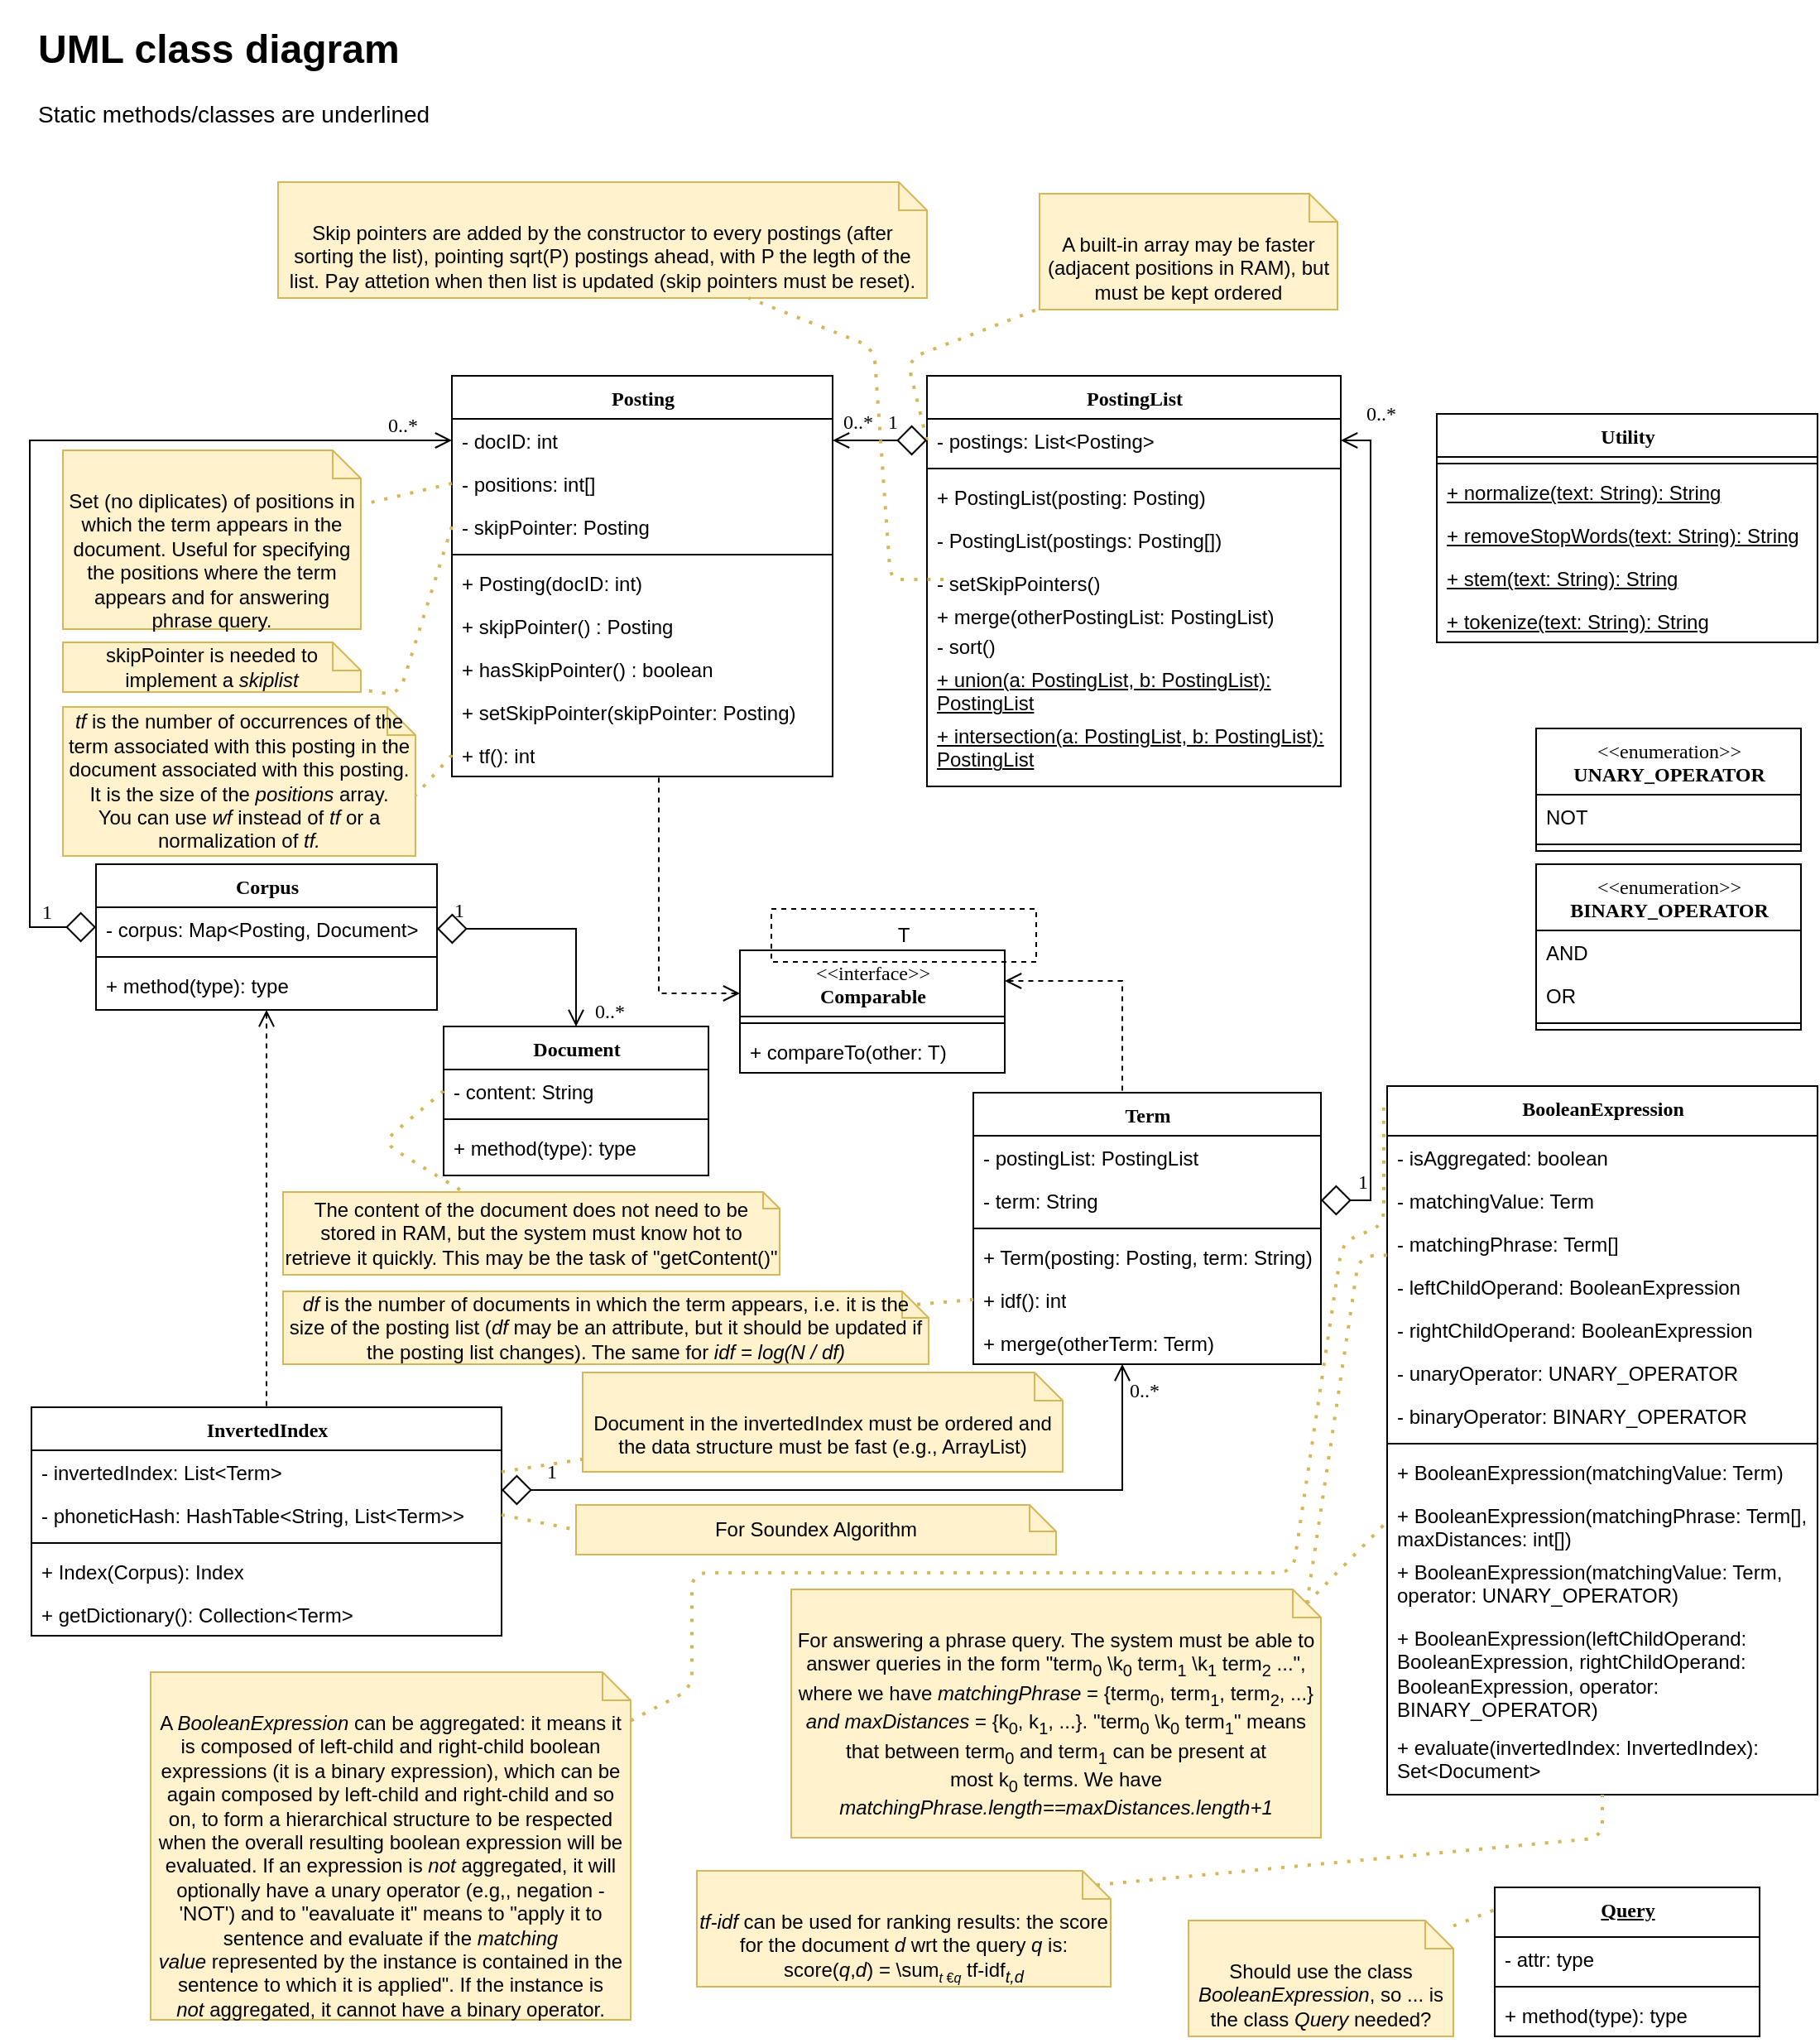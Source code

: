 <mxfile version="15.2.7" type="device"><diagram name="Page-1" id="6133507b-19e7-1e82-6fc7-422aa6c4b21f"><mxGraphModel dx="1086" dy="1656" grid="1" gridSize="10" guides="1" tooltips="1" connect="1" arrows="1" fold="1" page="1" pageScale="1" pageWidth="1100" pageHeight="850" background="#ffffff" math="0" shadow="0"><root><mxCell id="0"/><mxCell id="1" parent="0"/><mxCell id="78961159f06e98e8-17" value="Corpus" style="swimlane;html=1;fontStyle=1;align=center;verticalAlign=top;childLayout=stackLayout;horizontal=1;startSize=26;horizontalStack=0;resizeParent=1;resizeLast=0;collapsible=1;marginBottom=0;swimlaneFillColor=none;rounded=0;shadow=0;comic=0;labelBackgroundColor=none;strokeWidth=1;fillColor=none;fontFamily=Verdana;fontSize=12" parent="1" vertex="1"><mxGeometry x="57" y="132" width="206" height="88" as="geometry"/></mxCell><mxCell id="78961159f06e98e8-23" value="- corpus: Map&amp;lt;Posting, Document&amp;gt;" style="text;html=1;strokeColor=none;fillColor=none;align=left;verticalAlign=top;spacingLeft=4;spacingRight=4;whiteSpace=wrap;overflow=hidden;rotatable=0;points=[[0,0.5],[1,0.5]];portConstraint=eastwest;" parent="78961159f06e98e8-17" vertex="1"><mxGeometry y="26" width="206" height="26" as="geometry"/></mxCell><mxCell id="78961159f06e98e8-19" value="" style="line;html=1;strokeWidth=1;fillColor=none;align=left;verticalAlign=middle;spacingTop=-1;spacingLeft=3;spacingRight=3;rotatable=0;labelPosition=right;points=[];portConstraint=eastwest;" parent="78961159f06e98e8-17" vertex="1"><mxGeometry y="52" width="206" height="8" as="geometry"/></mxCell><mxCell id="78961159f06e98e8-27" value="+ method(type): type" style="text;html=1;strokeColor=none;fillColor=none;align=left;verticalAlign=top;spacingLeft=4;spacingRight=4;whiteSpace=wrap;overflow=hidden;rotatable=0;points=[[0,0.5],[1,0.5]];portConstraint=eastwest;" parent="78961159f06e98e8-17" vertex="1"><mxGeometry y="60" width="206" height="26" as="geometry"/></mxCell><mxCell id="b94bc138ca980ef-8" style="edgeStyle=orthogonalEdgeStyle;rounded=0;html=1;labelBackgroundColor=none;startArrow=open;startFill=0;startSize=8;endArrow=diamond;endFill=0;endSize=16;fontFamily=Verdana;fontSize=12;exitX=0.5;exitY=0;exitDx=0;exitDy=0;entryX=1;entryY=0.5;entryDx=0;entryDy=0;" parent="1" source="78961159f06e98e8-43" target="78961159f06e98e8-23" edge="1"><mxGeometry relative="1" as="geometry"><Array as="points"><mxPoint x="347" y="171"/></Array></mxGeometry></mxCell><mxCell id="b94bc138ca980ef-15" value="0..*" style="text;html=1;resizable=0;points=[];align=center;verticalAlign=middle;labelBackgroundColor=none;fontSize=12;fontFamily=Verdana" parent="b94bc138ca980ef-8" vertex="1" connectable="0"><mxGeometry x="-0.575" y="-86" relative="1" as="geometry"><mxPoint x="-66" y="21" as="offset"/></mxGeometry></mxCell><mxCell id="b94bc138ca980ef-16" value="1" style="text;html=1;resizable=0;points=[];align=center;verticalAlign=middle;labelBackgroundColor=none;fontSize=12;fontFamily=Verdana" parent="b94bc138ca980ef-8" vertex="1" connectable="0"><mxGeometry x="0.892" y="-1" relative="1" as="geometry"><mxPoint x="5" y="-10" as="offset"/></mxGeometry></mxCell><mxCell id="78961159f06e98e8-43" value="Document" style="swimlane;html=1;fontStyle=1;align=center;verticalAlign=top;childLayout=stackLayout;horizontal=1;startSize=26;horizontalStack=0;resizeParent=1;resizeLast=0;collapsible=1;marginBottom=0;swimlaneFillColor=none;rounded=0;shadow=0;comic=0;labelBackgroundColor=none;strokeWidth=1;fillColor=none;fontFamily=Verdana;fontSize=12" parent="1" vertex="1"><mxGeometry x="267" y="230" width="160" height="90" as="geometry"/></mxCell><mxCell id="CEq0prs8qPXYoextHQ0R-49" value="- content: String" style="text;html=1;strokeColor=none;fillColor=none;align=left;verticalAlign=top;spacingLeft=4;spacingRight=4;whiteSpace=wrap;overflow=hidden;rotatable=0;points=[[0,0.5],[1,0.5]];portConstraint=eastwest;" parent="78961159f06e98e8-43" vertex="1"><mxGeometry y="26" width="160" height="26" as="geometry"/></mxCell><mxCell id="78961159f06e98e8-51" value="" style="line;html=1;strokeWidth=1;fillColor=none;align=left;verticalAlign=middle;spacingTop=-1;spacingLeft=3;spacingRight=3;rotatable=0;labelPosition=right;points=[];portConstraint=eastwest;" parent="78961159f06e98e8-43" vertex="1"><mxGeometry y="52" width="160" height="8" as="geometry"/></mxCell><mxCell id="78961159f06e98e8-52" value="+ method(type): type" style="text;html=1;strokeColor=none;fillColor=none;align=left;verticalAlign=top;spacingLeft=4;spacingRight=4;whiteSpace=wrap;overflow=hidden;rotatable=0;points=[[0,0.5],[1,0.5]];portConstraint=eastwest;" parent="78961159f06e98e8-43" vertex="1"><mxGeometry y="60" width="160" height="26" as="geometry"/></mxCell><mxCell id="CEq0prs8qPXYoextHQ0R-2" value="BooleanExpression" style="swimlane;html=1;fontStyle=1;align=center;verticalAlign=top;childLayout=stackLayout;horizontal=1;startSize=30;horizontalStack=0;resizeParent=1;resizeLast=0;collapsible=1;marginBottom=0;swimlaneFillColor=none;rounded=0;shadow=0;comic=0;labelBackgroundColor=none;strokeWidth=1;fillColor=none;fontFamily=Verdana;fontSize=12" parent="1" vertex="1"><mxGeometry x="837" y="266" width="260" height="428" as="geometry"/></mxCell><mxCell id="CEq0prs8qPXYoextHQ0R-3" value="- isAggregated: boolean" style="text;html=1;strokeColor=none;fillColor=none;align=left;verticalAlign=top;spacingLeft=4;spacingRight=4;whiteSpace=wrap;overflow=hidden;rotatable=0;points=[[0,0.5],[1,0.5]];portConstraint=eastwest;" parent="CEq0prs8qPXYoextHQ0R-2" vertex="1"><mxGeometry y="30" width="260" height="26" as="geometry"/></mxCell><mxCell id="CEq0prs8qPXYoextHQ0R-41" value="- matchingValue: Term" style="text;html=1;strokeColor=none;fillColor=none;align=left;verticalAlign=top;spacingLeft=4;spacingRight=4;whiteSpace=wrap;overflow=hidden;rotatable=0;points=[[0,0.5],[1,0.5]];portConstraint=eastwest;" parent="CEq0prs8qPXYoextHQ0R-2" vertex="1"><mxGeometry y="56" width="260" height="26" as="geometry"/></mxCell><mxCell id="e2r18CEUMhSCoXbFhXzn-8" value="- matchingPhrase: Term[]" style="text;html=1;strokeColor=none;fillColor=none;align=left;verticalAlign=top;spacingLeft=4;spacingRight=4;whiteSpace=wrap;overflow=hidden;rotatable=0;points=[[0,0.5],[1,0.5]];portConstraint=eastwest;" parent="CEq0prs8qPXYoextHQ0R-2" vertex="1"><mxGeometry y="82" width="260" height="26" as="geometry"/></mxCell><mxCell id="CEq0prs8qPXYoextHQ0R-42" value="- leftChildOperand: BooleanExpression" style="text;html=1;strokeColor=none;fillColor=none;align=left;verticalAlign=top;spacingLeft=4;spacingRight=4;whiteSpace=wrap;overflow=hidden;rotatable=0;points=[[0,0.5],[1,0.5]];portConstraint=eastwest;" parent="CEq0prs8qPXYoextHQ0R-2" vertex="1"><mxGeometry y="108" width="260" height="26" as="geometry"/></mxCell><mxCell id="CEq0prs8qPXYoextHQ0R-43" value="- rightChildOperand: BooleanExpression" style="text;html=1;strokeColor=none;fillColor=none;align=left;verticalAlign=top;spacingLeft=4;spacingRight=4;whiteSpace=wrap;overflow=hidden;rotatable=0;points=[[0,0.5],[1,0.5]];portConstraint=eastwest;" parent="CEq0prs8qPXYoextHQ0R-2" vertex="1"><mxGeometry y="134" width="260" height="26" as="geometry"/></mxCell><mxCell id="CEq0prs8qPXYoextHQ0R-33" value="- unaryOperator: UNARY_OPERATOR" style="text;html=1;strokeColor=none;align=left;verticalAlign=top;spacingLeft=4;spacingRight=4;whiteSpace=wrap;overflow=hidden;rotatable=0;points=[[0,0.5],[1,0.5]];portConstraint=eastwest;" parent="CEq0prs8qPXYoextHQ0R-2" vertex="1"><mxGeometry y="160" width="260" height="26" as="geometry"/></mxCell><mxCell id="CEq0prs8qPXYoextHQ0R-40" value="- binaryOperator: BINARY_OPERATOR" style="text;html=1;strokeColor=none;align=left;verticalAlign=top;spacingLeft=4;spacingRight=4;whiteSpace=wrap;overflow=hidden;rotatable=0;points=[[0,0.5],[1,0.5]];portConstraint=eastwest;" parent="CEq0prs8qPXYoextHQ0R-2" vertex="1"><mxGeometry y="186" width="260" height="26" as="geometry"/></mxCell><mxCell id="CEq0prs8qPXYoextHQ0R-4" value="" style="line;html=1;strokeWidth=1;fillColor=none;align=left;verticalAlign=middle;spacingTop=-1;spacingLeft=3;spacingRight=3;rotatable=0;labelPosition=right;points=[];portConstraint=eastwest;" parent="CEq0prs8qPXYoextHQ0R-2" vertex="1"><mxGeometry y="212" width="260" height="8" as="geometry"/></mxCell><mxCell id="CEq0prs8qPXYoextHQ0R-5" value="+ BooleanExpression(matchingValue: Term)" style="text;html=1;strokeColor=none;fillColor=none;align=left;verticalAlign=top;spacingLeft=4;spacingRight=4;whiteSpace=wrap;overflow=hidden;rotatable=0;points=[[0,0.5],[1,0.5]];portConstraint=eastwest;" parent="CEq0prs8qPXYoextHQ0R-2" vertex="1"><mxGeometry y="220" width="260" height="26" as="geometry"/></mxCell><mxCell id="e2r18CEUMhSCoXbFhXzn-5" value="+ BooleanExpression(matchingPhrase: Term[], maxDistances: int[])" style="text;html=1;strokeColor=none;fillColor=none;align=left;verticalAlign=top;spacingLeft=4;spacingRight=4;whiteSpace=wrap;overflow=hidden;rotatable=0;points=[[0,0.5],[1,0.5]];portConstraint=eastwest;" parent="CEq0prs8qPXYoextHQ0R-2" vertex="1"><mxGeometry y="246" width="260" height="34" as="geometry"/></mxCell><mxCell id="CEq0prs8qPXYoextHQ0R-44" value="+ BooleanExpression(matchingValue: Term, operator: UNARY_OPERATOR)" style="text;html=1;strokeColor=none;fillColor=none;align=left;verticalAlign=top;spacingLeft=4;spacingRight=4;whiteSpace=wrap;overflow=hidden;rotatable=0;points=[[0,0.5],[1,0.5]];portConstraint=eastwest;" parent="CEq0prs8qPXYoextHQ0R-2" vertex="1"><mxGeometry y="280" width="260" height="40" as="geometry"/></mxCell><mxCell id="CEq0prs8qPXYoextHQ0R-45" value="+ BooleanExpression(leftChildOperand: BooleanExpression, rightChildOperand: BooleanExpression, operator: BINARY_OPERATOR)" style="text;html=1;strokeColor=none;fillColor=none;align=left;verticalAlign=top;spacingLeft=4;spacingRight=4;whiteSpace=wrap;overflow=hidden;rotatable=0;points=[[0,0.5],[1,0.5]];portConstraint=eastwest;" parent="CEq0prs8qPXYoextHQ0R-2" vertex="1"><mxGeometry y="320" width="260" height="66" as="geometry"/></mxCell><mxCell id="CEq0prs8qPXYoextHQ0R-46" value="+ evaluate(invertedIndex: InvertedIndex): Set&amp;lt;Document&amp;gt;" style="text;html=1;strokeColor=none;fillColor=none;align=left;verticalAlign=top;spacingLeft=4;spacingRight=4;whiteSpace=wrap;overflow=hidden;rotatable=0;points=[[0,0.5],[1,0.5]];portConstraint=eastwest;" parent="CEq0prs8qPXYoextHQ0R-2" vertex="1"><mxGeometry y="386" width="260" height="42" as="geometry"/></mxCell><mxCell id="CEq0prs8qPXYoextHQ0R-6" value="Term" style="swimlane;html=1;fontStyle=1;align=center;verticalAlign=top;childLayout=stackLayout;horizontal=1;startSize=26;horizontalStack=0;resizeParent=1;resizeLast=0;collapsible=1;marginBottom=0;swimlaneFillColor=none;rounded=0;shadow=0;comic=0;labelBackgroundColor=none;strokeWidth=1;fillColor=none;fontFamily=Verdana;fontSize=12" parent="1" vertex="1"><mxGeometry x="587" y="270" width="210" height="164" as="geometry"/></mxCell><mxCell id="e2r18CEUMhSCoXbFhXzn-4" value="- postingList: PostingList" style="text;html=1;strokeColor=none;fillColor=none;align=left;verticalAlign=top;spacingLeft=4;spacingRight=4;whiteSpace=wrap;overflow=hidden;rotatable=0;points=[[0,0.5],[1,0.5]];portConstraint=eastwest;" parent="CEq0prs8qPXYoextHQ0R-6" vertex="1"><mxGeometry y="26" width="210" height="26" as="geometry"/></mxCell><mxCell id="CEq0prs8qPXYoextHQ0R-7" value="- term: String" style="text;html=1;strokeColor=none;fillColor=none;align=left;verticalAlign=top;spacingLeft=4;spacingRight=4;whiteSpace=wrap;overflow=hidden;rotatable=0;points=[[0,0.5],[1,0.5]];portConstraint=eastwest;" parent="CEq0prs8qPXYoextHQ0R-6" vertex="1"><mxGeometry y="52" width="210" height="26" as="geometry"/></mxCell><mxCell id="CEq0prs8qPXYoextHQ0R-8" value="" style="line;html=1;strokeWidth=1;fillColor=none;align=left;verticalAlign=middle;spacingTop=-1;spacingLeft=3;spacingRight=3;rotatable=0;labelPosition=right;points=[];portConstraint=eastwest;" parent="CEq0prs8qPXYoextHQ0R-6" vertex="1"><mxGeometry y="78" width="210" height="8" as="geometry"/></mxCell><mxCell id="CEq0prs8qPXYoextHQ0R-9" value="+ Term(posting: Posting, term: String)" style="text;html=1;strokeColor=none;fillColor=none;align=left;verticalAlign=top;spacingLeft=4;spacingRight=4;whiteSpace=wrap;overflow=hidden;rotatable=0;points=[[0,0.5],[1,0.5]];portConstraint=eastwest;" parent="CEq0prs8qPXYoextHQ0R-6" vertex="1"><mxGeometry y="86" width="210" height="26" as="geometry"/></mxCell><mxCell id="c6OQc04ap5ju4Z4H3T9F-1" value="+ idf(): int" style="text;html=1;strokeColor=none;fillColor=none;align=left;verticalAlign=top;spacingLeft=4;spacingRight=4;whiteSpace=wrap;overflow=hidden;rotatable=0;points=[[0,0.5],[1,0.5]];portConstraint=eastwest;" parent="CEq0prs8qPXYoextHQ0R-6" vertex="1"><mxGeometry y="112" width="210" height="26" as="geometry"/></mxCell><mxCell id="CEq0prs8qPXYoextHQ0R-71" value="+ merge(otherTerm: Term)" style="text;html=1;strokeColor=none;fillColor=none;align=left;verticalAlign=top;spacingLeft=4;spacingRight=4;whiteSpace=wrap;overflow=hidden;rotatable=0;points=[[0,0.5],[1,0.5]];portConstraint=eastwest;" parent="CEq0prs8qPXYoextHQ0R-6" vertex="1"><mxGeometry y="138" width="210" height="26" as="geometry"/></mxCell><mxCell id="CEq0prs8qPXYoextHQ0R-13" value="InvertedIndex" style="swimlane;html=1;fontStyle=1;align=center;verticalAlign=top;childLayout=stackLayout;horizontal=1;startSize=26;horizontalStack=0;resizeParent=1;resizeLast=0;collapsible=1;marginBottom=0;swimlaneFillColor=none;rounded=0;shadow=0;comic=0;labelBackgroundColor=none;strokeWidth=1;fillColor=none;fontFamily=Verdana;fontSize=12" parent="1" vertex="1"><mxGeometry x="18" y="460" width="284" height="138" as="geometry"/></mxCell><mxCell id="CEq0prs8qPXYoextHQ0R-14" value="- invertedIndex: List&amp;lt;Term&amp;gt;" style="text;html=1;strokeColor=none;fillColor=none;align=left;verticalAlign=top;spacingLeft=4;spacingRight=4;whiteSpace=wrap;overflow=hidden;rotatable=0;points=[[0,0.5],[1,0.5]];portConstraint=eastwest;" parent="CEq0prs8qPXYoextHQ0R-13" vertex="1"><mxGeometry y="26" width="284" height="26" as="geometry"/></mxCell><mxCell id="Z3RKaxIaSDckmiboFtwX-1" value="- phoneticHash: HashTable&amp;lt;String, List&amp;lt;Term&amp;gt;&amp;gt;" style="text;html=1;strokeColor=none;fillColor=none;align=left;verticalAlign=top;spacingLeft=4;spacingRight=4;whiteSpace=wrap;overflow=hidden;rotatable=0;points=[[0,0.5],[1,0.5]];portConstraint=eastwest;" parent="CEq0prs8qPXYoextHQ0R-13" vertex="1"><mxGeometry y="52" width="284" height="26" as="geometry"/></mxCell><mxCell id="CEq0prs8qPXYoextHQ0R-15" value="" style="line;html=1;strokeWidth=1;fillColor=none;align=left;verticalAlign=middle;spacingTop=-1;spacingLeft=3;spacingRight=3;rotatable=0;labelPosition=right;points=[];portConstraint=eastwest;" parent="CEq0prs8qPXYoextHQ0R-13" vertex="1"><mxGeometry y="78" width="284" height="8" as="geometry"/></mxCell><mxCell id="CEq0prs8qPXYoextHQ0R-16" value="+ Index(Corpus): Index" style="text;html=1;strokeColor=none;fillColor=none;align=left;verticalAlign=top;spacingLeft=4;spacingRight=4;whiteSpace=wrap;overflow=hidden;rotatable=0;points=[[0,0.5],[1,0.5]];portConstraint=eastwest;" parent="CEq0prs8qPXYoextHQ0R-13" vertex="1"><mxGeometry y="86" width="284" height="26" as="geometry"/></mxCell><mxCell id="CEq0prs8qPXYoextHQ0R-50" value="+ getDictionary(): Collection&amp;lt;Term&amp;gt;" style="text;html=1;strokeColor=none;fillColor=none;align=left;verticalAlign=top;spacingLeft=4;spacingRight=4;whiteSpace=wrap;overflow=hidden;rotatable=0;points=[[0,0.5],[1,0.5]];portConstraint=eastwest;" parent="CEq0prs8qPXYoextHQ0R-13" vertex="1"><mxGeometry y="112" width="284" height="26" as="geometry"/></mxCell><mxCell id="CEq0prs8qPXYoextHQ0R-17" style="edgeStyle=orthogonalEdgeStyle;rounded=0;html=1;labelBackgroundColor=none;startArrow=open;startFill=0;startSize=8;endArrow=none;endFill=0;endSize=16;fontFamily=Verdana;fontSize=12;dashed=1;strokeWidth=1;entryX=0.5;entryY=0;entryDx=0;entryDy=0;" parent="1" target="CEq0prs8qPXYoextHQ0R-13" edge="1"><mxGeometry relative="1" as="geometry"><Array as="points"><mxPoint x="160" y="220"/></Array><mxPoint x="160" y="220" as="sourcePoint"/><mxPoint x="448" y="590" as="targetPoint"/></mxGeometry></mxCell><mxCell id="CEq0prs8qPXYoextHQ0R-21" value="Document in the invertedIndex must be ordered and the data structure must be fast (e.g., ArrayList)" style="shape=note2;boundedLbl=1;whiteSpace=wrap;html=1;size=17;verticalAlign=top;align=center;labelBackgroundColor=none;fillColor=#fff2cc;strokeColor=#d6b656;" parent="1" vertex="1"><mxGeometry x="351" y="439" width="290" height="60" as="geometry"/></mxCell><mxCell id="CEq0prs8qPXYoextHQ0R-22" value="" style="endArrow=none;dashed=1;html=1;dashPattern=1 3;strokeWidth=2;fillColor=#fff2cc;strokeColor=#d6b656;exitX=1;exitY=0.5;exitDx=0;exitDy=0;" parent="1" source="CEq0prs8qPXYoextHQ0R-14" target="CEq0prs8qPXYoextHQ0R-21" edge="1"><mxGeometry width="50" height="50" relative="1" as="geometry"><mxPoint x="267" y="670" as="sourcePoint"/><mxPoint x="317" y="620" as="targetPoint"/></mxGeometry></mxCell><mxCell id="CEq0prs8qPXYoextHQ0R-23" value="The content of the document does not need to be stored in RAM, but the system must know hot to retrieve it quickly. This may be the task of &quot;getContent()&quot;" style="shape=note2;boundedLbl=1;whiteSpace=wrap;html=1;size=10;verticalAlign=middle;align=center;labelBackgroundColor=none;fillColor=#fff2cc;strokeColor=#d6b656;" parent="1" vertex="1"><mxGeometry x="170" y="330" width="300" height="50" as="geometry"/></mxCell><mxCell id="CEq0prs8qPXYoextHQ0R-24" value="" style="endArrow=none;dashed=1;html=1;dashPattern=1 3;strokeWidth=2;fillColor=#fff2cc;strokeColor=#d6b656;exitX=0;exitY=0.5;exitDx=0;exitDy=0;" parent="1" source="CEq0prs8qPXYoextHQ0R-49" target="CEq0prs8qPXYoextHQ0R-23" edge="1"><mxGeometry width="50" height="50" relative="1" as="geometry"><mxPoint x="426.84" y="272.588" as="sourcePoint"/><mxPoint x="397" y="510.613" as="targetPoint"/><Array as="points"><mxPoint x="230" y="300"/></Array></mxGeometry></mxCell><mxCell id="CEq0prs8qPXYoextHQ0R-10" style="edgeStyle=orthogonalEdgeStyle;rounded=0;html=1;labelBackgroundColor=none;startArrow=open;startFill=0;startSize=8;endArrow=diamond;endFill=0;endSize=16;fontFamily=Verdana;fontSize=12;exitX=0;exitY=0.5;exitDx=0;exitDy=0;" parent="1" source="CEq0prs8qPXYoextHQ0R-52" target="78961159f06e98e8-23" edge="1"><mxGeometry relative="1" as="geometry"><Array as="points"><mxPoint x="17" y="-124"/><mxPoint x="17" y="170"/></Array><mxPoint x="487" y="127" as="sourcePoint"/><mxPoint x="57" y="88" as="targetPoint"/></mxGeometry></mxCell><mxCell id="CEq0prs8qPXYoextHQ0R-11" value="0..*" style="text;html=1;resizable=0;points=[];align=center;verticalAlign=middle;labelBackgroundColor=none;fontSize=12;fontFamily=Verdana" parent="CEq0prs8qPXYoextHQ0R-10" vertex="1" connectable="0"><mxGeometry x="-0.575" y="-86" relative="1" as="geometry"><mxPoint x="95" y="77" as="offset"/></mxGeometry></mxCell><mxCell id="CEq0prs8qPXYoextHQ0R-12" value="1" style="text;html=1;resizable=0;points=[];align=center;verticalAlign=middle;labelBackgroundColor=none;fontSize=12;fontFamily=Verdana" parent="CEq0prs8qPXYoextHQ0R-10" vertex="1" connectable="0"><mxGeometry x="0.892" y="-1" relative="1" as="geometry"><mxPoint x="2" y="-10" as="offset"/></mxGeometry></mxCell><mxCell id="CEq0prs8qPXYoextHQ0R-25" value="&lt;span style=&quot;font-weight: normal&quot;&gt;&amp;lt;&amp;lt;enumeration&amp;gt;&amp;gt;&lt;/span&gt;&lt;br&gt;BINARY_OPERATOR" style="swimlane;html=1;fontStyle=1;align=center;verticalAlign=top;childLayout=stackLayout;horizontal=1;startSize=40;horizontalStack=0;resizeParent=1;resizeLast=0;collapsible=1;marginBottom=0;swimlaneFillColor=none;rounded=0;shadow=0;comic=0;labelBackgroundColor=none;strokeWidth=1;fillColor=none;fontFamily=Verdana;fontSize=12" parent="1" vertex="1"><mxGeometry x="927" y="132" width="160" height="100" as="geometry"><mxRectangle x="870" y="300" width="170" height="40" as="alternateBounds"/></mxGeometry></mxCell><mxCell id="CEq0prs8qPXYoextHQ0R-29" value="AND" style="text;html=1;strokeColor=none;fillColor=none;align=left;verticalAlign=top;spacingLeft=4;spacingRight=4;whiteSpace=wrap;overflow=hidden;rotatable=0;points=[[0,0.5],[1,0.5]];portConstraint=eastwest;" parent="CEq0prs8qPXYoextHQ0R-25" vertex="1"><mxGeometry y="40" width="160" height="26" as="geometry"/></mxCell><mxCell id="CEq0prs8qPXYoextHQ0R-26" value="OR" style="text;html=1;strokeColor=none;fillColor=none;align=left;verticalAlign=top;spacingLeft=4;spacingRight=4;whiteSpace=wrap;overflow=hidden;rotatable=0;points=[[0,0.5],[1,0.5]];portConstraint=eastwest;" parent="CEq0prs8qPXYoextHQ0R-25" vertex="1"><mxGeometry y="66" width="160" height="26" as="geometry"/></mxCell><mxCell id="bJ1d72bgvaWX5jMos8Vt-8" value="" style="line;html=1;strokeWidth=1;fillColor=none;align=left;verticalAlign=middle;spacingTop=-1;spacingLeft=3;spacingRight=3;rotatable=0;labelPosition=right;points=[];portConstraint=eastwest;" parent="CEq0prs8qPXYoextHQ0R-25" vertex="1"><mxGeometry y="92" width="160" height="8" as="geometry"/></mxCell><mxCell id="CEq0prs8qPXYoextHQ0R-30" value="&lt;span style=&quot;font-weight: normal&quot;&gt;&amp;lt;&amp;lt;enumeration&amp;gt;&amp;gt;&lt;/span&gt;&lt;br&gt;UNARY_OPERATOR" style="swimlane;html=1;fontStyle=1;align=center;verticalAlign=top;childLayout=stackLayout;horizontal=1;startSize=40;horizontalStack=0;resizeParent=1;resizeLast=0;collapsible=1;marginBottom=0;swimlaneFillColor=none;rounded=0;shadow=0;comic=0;labelBackgroundColor=none;strokeWidth=1;fillColor=none;fontFamily=Verdana;fontSize=12" parent="1" vertex="1"><mxGeometry x="927" y="50" width="160" height="74" as="geometry"/></mxCell><mxCell id="CEq0prs8qPXYoextHQ0R-31" value="NOT" style="text;html=1;strokeColor=none;fillColor=none;align=left;verticalAlign=top;spacingLeft=4;spacingRight=4;whiteSpace=wrap;overflow=hidden;rotatable=0;points=[[0,0.5],[1,0.5]];portConstraint=eastwest;" parent="CEq0prs8qPXYoextHQ0R-30" vertex="1"><mxGeometry y="40" width="160" height="26" as="geometry"/></mxCell><mxCell id="bJ1d72bgvaWX5jMos8Vt-7" value="" style="line;html=1;strokeWidth=1;fillColor=none;align=left;verticalAlign=middle;spacingTop=-1;spacingLeft=3;spacingRight=3;rotatable=0;labelPosition=right;points=[];portConstraint=eastwest;" parent="CEq0prs8qPXYoextHQ0R-30" vertex="1"><mxGeometry y="66" width="160" height="8" as="geometry"/></mxCell><mxCell id="CEq0prs8qPXYoextHQ0R-34" value="A &lt;i&gt;BooleanExpression &lt;/i&gt;can be aggregated: it means it is composed of left-child and right-child boolean expressions (it is a binary expression), which can be again composed by left-child and right-child and so on, to form a hierarchical structure to be respected when the overall resulting boolean expression will be evaluated. If an expression is &lt;i&gt;not&lt;/i&gt;&amp;nbsp;aggregated, it will optionally have a unary operator (e.g,, negation - 'NOT') and to &quot;eavaluate it&quot; means to &quot;apply it to sentence and evaluate if the &lt;i&gt;matching value&lt;/i&gt;&amp;nbsp;represented by the instance is contained in the sentence to which it is applied&quot;. If the instance is &lt;i&gt;not&lt;/i&gt;&amp;nbsp;aggregated, it cannot have a binary operator." style="shape=note2;boundedLbl=1;whiteSpace=wrap;html=1;size=17;verticalAlign=top;align=center;labelBackgroundColor=none;fillColor=#fff2cc;strokeColor=#d6b656;" parent="1" vertex="1"><mxGeometry x="90" y="620" width="290" height="210" as="geometry"/></mxCell><mxCell id="CEq0prs8qPXYoextHQ0R-35" value="&lt;u&gt;Query&lt;/u&gt;" style="swimlane;html=1;fontStyle=1;align=center;verticalAlign=top;childLayout=stackLayout;horizontal=1;startSize=30;horizontalStack=0;resizeParent=1;resizeLast=0;collapsible=1;marginBottom=0;swimlaneFillColor=none;rounded=0;shadow=0;comic=0;labelBackgroundColor=none;strokeWidth=1;fillColor=none;fontFamily=Verdana;fontSize=12" parent="1" vertex="1"><mxGeometry x="902" y="750" width="160" height="90" as="geometry"/></mxCell><mxCell id="CEq0prs8qPXYoextHQ0R-36" value="- attr: type" style="text;html=1;strokeColor=none;fillColor=none;align=left;verticalAlign=top;spacingLeft=4;spacingRight=4;whiteSpace=wrap;overflow=hidden;rotatable=0;points=[[0,0.5],[1,0.5]];portConstraint=eastwest;" parent="CEq0prs8qPXYoextHQ0R-35" vertex="1"><mxGeometry y="30" width="160" height="26" as="geometry"/></mxCell><mxCell id="CEq0prs8qPXYoextHQ0R-38" value="" style="line;html=1;strokeWidth=1;fillColor=none;align=left;verticalAlign=middle;spacingTop=-1;spacingLeft=3;spacingRight=3;rotatable=0;labelPosition=right;points=[];portConstraint=eastwest;" parent="CEq0prs8qPXYoextHQ0R-35" vertex="1"><mxGeometry y="56" width="160" height="8" as="geometry"/></mxCell><mxCell id="CEq0prs8qPXYoextHQ0R-39" value="+ method(type): type" style="text;html=1;strokeColor=none;fillColor=none;align=left;verticalAlign=top;spacingLeft=4;spacingRight=4;whiteSpace=wrap;overflow=hidden;rotatable=0;points=[[0,0.5],[1,0.5]];portConstraint=eastwest;" parent="CEq0prs8qPXYoextHQ0R-35" vertex="1"><mxGeometry y="64" width="160" height="26" as="geometry"/></mxCell><mxCell id="CEq0prs8qPXYoextHQ0R-47" value="" style="endArrow=none;dashed=1;html=1;dashPattern=1 3;strokeWidth=2;fillColor=#fff2cc;strokeColor=#d6b656;entryX=-0.008;entryY=0.027;entryDx=0;entryDy=0;entryPerimeter=0;" parent="1" source="CEq0prs8qPXYoextHQ0R-34" target="CEq0prs8qPXYoextHQ0R-2" edge="1"><mxGeometry width="50" height="50" relative="1" as="geometry"><mxPoint x="724.73" y="540" as="sourcePoint"/><mxPoint x="816.997" y="611" as="targetPoint"/><Array as="points"><mxPoint x="417" y="630"/><mxPoint x="417" y="560"/><mxPoint x="780" y="560"/><mxPoint x="810" y="360"/><mxPoint x="835" y="350"/></Array></mxGeometry></mxCell><mxCell id="CEq0prs8qPXYoextHQ0R-51" value="Posting" style="swimlane;html=1;fontStyle=1;align=center;verticalAlign=top;childLayout=stackLayout;horizontal=1;startSize=26;horizontalStack=0;resizeParent=1;resizeLast=0;collapsible=1;marginBottom=0;swimlaneFillColor=none;rounded=0;shadow=0;comic=0;labelBackgroundColor=none;strokeWidth=1;fillColor=none;fontFamily=Verdana;fontSize=12" parent="1" vertex="1"><mxGeometry x="272" y="-163" width="230" height="242" as="geometry"/></mxCell><mxCell id="CEq0prs8qPXYoextHQ0R-52" value="- docID: int" style="text;html=1;strokeColor=none;fillColor=none;align=left;verticalAlign=top;spacingLeft=4;spacingRight=4;whiteSpace=wrap;overflow=hidden;rotatable=0;points=[[0,0.5],[1,0.5]];portConstraint=eastwest;" parent="CEq0prs8qPXYoextHQ0R-51" vertex="1"><mxGeometry y="26" width="230" height="26" as="geometry"/></mxCell><mxCell id="e2r18CEUMhSCoXbFhXzn-1" value="- positions: int[]" style="text;html=1;strokeColor=none;fillColor=none;align=left;verticalAlign=top;spacingLeft=4;spacingRight=4;whiteSpace=wrap;overflow=hidden;rotatable=0;points=[[0,0.5],[1,0.5]];portConstraint=eastwest;" parent="CEq0prs8qPXYoextHQ0R-51" vertex="1"><mxGeometry y="52" width="230" height="26" as="geometry"/></mxCell><mxCell id="c6OQc04ap5ju4Z4H3T9F-4" value="- skipPointer: Posting" style="text;html=1;strokeColor=none;fillColor=none;align=left;verticalAlign=top;spacingLeft=4;spacingRight=4;whiteSpace=wrap;overflow=hidden;rotatable=0;points=[[0,0.5],[1,0.5]];portConstraint=eastwest;" parent="CEq0prs8qPXYoextHQ0R-51" vertex="1"><mxGeometry y="78" width="230" height="26" as="geometry"/></mxCell><mxCell id="CEq0prs8qPXYoextHQ0R-53" value="" style="line;html=1;strokeWidth=1;fillColor=none;align=left;verticalAlign=middle;spacingTop=-1;spacingLeft=3;spacingRight=3;rotatable=0;labelPosition=right;points=[];portConstraint=eastwest;" parent="CEq0prs8qPXYoextHQ0R-51" vertex="1"><mxGeometry y="104" width="230" height="8" as="geometry"/></mxCell><mxCell id="CEq0prs8qPXYoextHQ0R-54" value="+ Posting(docID: int)" style="text;html=1;strokeColor=none;fillColor=none;align=left;verticalAlign=top;spacingLeft=4;spacingRight=4;whiteSpace=wrap;overflow=hidden;rotatable=0;points=[[0,0.5],[1,0.5]];portConstraint=eastwest;" parent="CEq0prs8qPXYoextHQ0R-51" vertex="1"><mxGeometry y="112" width="230" height="26" as="geometry"/></mxCell><mxCell id="WvDNAmS_Oc71WldqiPHN-2" value="+ skipPointer() : Posting" style="text;html=1;strokeColor=none;fillColor=none;align=left;verticalAlign=top;spacingLeft=4;spacingRight=4;whiteSpace=wrap;overflow=hidden;rotatable=0;points=[[0,0.5],[1,0.5]];portConstraint=eastwest;" parent="CEq0prs8qPXYoextHQ0R-51" vertex="1"><mxGeometry y="138" width="230" height="26" as="geometry"/></mxCell><mxCell id="WvDNAmS_Oc71WldqiPHN-4" value="+ hasSkipPointer() : boolean" style="text;html=1;strokeColor=none;fillColor=none;align=left;verticalAlign=top;spacingLeft=4;spacingRight=4;whiteSpace=wrap;overflow=hidden;rotatable=0;points=[[0,0.5],[1,0.5]];portConstraint=eastwest;" parent="CEq0prs8qPXYoextHQ0R-51" vertex="1"><mxGeometry y="164" width="230" height="26" as="geometry"/></mxCell><mxCell id="WvDNAmS_Oc71WldqiPHN-5" value="+ setSkipPointer(skipPointer: Posting)" style="text;html=1;strokeColor=none;fillColor=none;align=left;verticalAlign=top;spacingLeft=4;spacingRight=4;whiteSpace=wrap;overflow=hidden;rotatable=0;points=[[0,0.5],[1,0.5]];portConstraint=eastwest;" parent="CEq0prs8qPXYoextHQ0R-51" vertex="1"><mxGeometry y="190" width="230" height="26" as="geometry"/></mxCell><mxCell id="WvDNAmS_Oc71WldqiPHN-1" value="+ tf(): int" style="text;html=1;strokeColor=none;fillColor=none;align=left;verticalAlign=top;spacingLeft=4;spacingRight=4;whiteSpace=wrap;overflow=hidden;rotatable=0;points=[[0,0.5],[1,0.5]];portConstraint=eastwest;" parent="CEq0prs8qPXYoextHQ0R-51" vertex="1"><mxGeometry y="216" width="230" height="26" as="geometry"/></mxCell><mxCell id="CEq0prs8qPXYoextHQ0R-55" value="PostingList" style="swimlane;html=1;fontStyle=1;align=center;verticalAlign=top;childLayout=stackLayout;horizontal=1;startSize=26;horizontalStack=0;resizeParent=1;resizeLast=0;collapsible=1;marginBottom=0;swimlaneFillColor=none;rounded=0;shadow=0;comic=0;labelBackgroundColor=none;strokeWidth=1;fillColor=none;fontFamily=Verdana;fontSize=12" parent="1" vertex="1"><mxGeometry x="559" y="-163" width="250" height="248" as="geometry"/></mxCell><mxCell id="CEq0prs8qPXYoextHQ0R-56" value="- postings: List&amp;lt;Posting&amp;gt;" style="text;html=1;strokeColor=none;fillColor=none;align=left;verticalAlign=top;spacingLeft=4;spacingRight=4;whiteSpace=wrap;overflow=hidden;rotatable=0;points=[[0,0.5],[1,0.5]];portConstraint=eastwest;" parent="CEq0prs8qPXYoextHQ0R-55" vertex="1"><mxGeometry y="26" width="250" height="26" as="geometry"/></mxCell><mxCell id="CEq0prs8qPXYoextHQ0R-57" value="" style="line;html=1;strokeWidth=1;fillColor=none;align=left;verticalAlign=middle;spacingTop=-1;spacingLeft=3;spacingRight=3;rotatable=0;labelPosition=right;points=[];portConstraint=eastwest;" parent="CEq0prs8qPXYoextHQ0R-55" vertex="1"><mxGeometry y="52" width="250" height="8" as="geometry"/></mxCell><mxCell id="CEq0prs8qPXYoextHQ0R-58" value="+ PostingList(posting: Posting)" style="text;html=1;strokeColor=none;fillColor=none;align=left;verticalAlign=top;spacingLeft=4;spacingRight=4;whiteSpace=wrap;overflow=hidden;rotatable=0;points=[[0,0.5],[1,0.5]];portConstraint=eastwest;" parent="CEq0prs8qPXYoextHQ0R-55" vertex="1"><mxGeometry y="60" width="250" height="26" as="geometry"/></mxCell><mxCell id="z4e-MDuzB-cYWWNPaw-7-6" value="- PostingList(postings: Posting[])" style="text;html=1;strokeColor=none;fillColor=none;align=left;verticalAlign=top;spacingLeft=4;spacingRight=4;whiteSpace=wrap;overflow=hidden;rotatable=0;points=[[0,0.5],[1,0.5]];portConstraint=eastwest;" parent="CEq0prs8qPXYoextHQ0R-55" vertex="1"><mxGeometry y="86" width="250" height="26" as="geometry"/></mxCell><mxCell id="WvDNAmS_Oc71WldqiPHN-6" value="- setSkipPointers()" style="text;html=1;strokeColor=none;fillColor=none;align=left;verticalAlign=top;spacingLeft=4;spacingRight=4;whiteSpace=wrap;overflow=hidden;rotatable=0;points=[[0,0.5],[1,0.5]];portConstraint=eastwest;" parent="CEq0prs8qPXYoextHQ0R-55" vertex="1"><mxGeometry y="112" width="250" height="20" as="geometry"/></mxCell><mxCell id="CEq0prs8qPXYoextHQ0R-72" value="+ merge(otherPostingList: PostingList)" style="text;html=1;strokeColor=none;fillColor=none;align=left;verticalAlign=top;spacingLeft=4;spacingRight=4;whiteSpace=wrap;overflow=hidden;rotatable=0;points=[[0,0.5],[1,0.5]];portConstraint=eastwest;" parent="CEq0prs8qPXYoextHQ0R-55" vertex="1"><mxGeometry y="132" width="250" height="18" as="geometry"/></mxCell><mxCell id="CEq0prs8qPXYoextHQ0R-91" value="- sort()" style="text;html=1;strokeColor=none;fillColor=none;align=left;verticalAlign=top;spacingLeft=4;spacingRight=4;whiteSpace=wrap;overflow=hidden;rotatable=0;points=[[0,0.5],[1,0.5]];portConstraint=eastwest;" parent="CEq0prs8qPXYoextHQ0R-55" vertex="1"><mxGeometry y="150" width="250" height="20" as="geometry"/></mxCell><mxCell id="z4e-MDuzB-cYWWNPaw-7-1" value="&lt;u&gt;+ union(a: PostingList, b: PostingList): PostingList&lt;/u&gt;" style="text;html=1;strokeColor=none;fillColor=none;align=left;verticalAlign=top;spacingLeft=4;spacingRight=4;whiteSpace=wrap;overflow=hidden;rotatable=0;points=[[0,0.5],[1,0.5]];portConstraint=eastwest;" parent="CEq0prs8qPXYoextHQ0R-55" vertex="1"><mxGeometry y="170" width="250" height="34" as="geometry"/></mxCell><mxCell id="z4e-MDuzB-cYWWNPaw-7-3" value="&lt;u&gt;+ intersection(a: PostingList, b: PostingList): PostingList&lt;/u&gt;" style="text;html=1;strokeColor=none;fillColor=none;align=left;verticalAlign=top;spacingLeft=4;spacingRight=4;whiteSpace=wrap;overflow=hidden;rotatable=0;points=[[0,0.5],[1,0.5]];portConstraint=eastwest;" parent="CEq0prs8qPXYoextHQ0R-55" vertex="1"><mxGeometry y="204" width="250" height="34" as="geometry"/></mxCell><mxCell id="CEq0prs8qPXYoextHQ0R-59" value="A built-in array may be faster (adjacent positions in RAM), but must be kept ordered" style="shape=note2;boundedLbl=1;whiteSpace=wrap;html=1;size=17;verticalAlign=top;align=center;labelBackgroundColor=none;fillColor=#fff2cc;strokeColor=#d6b656;" parent="1" vertex="1"><mxGeometry x="627" y="-273" width="180" height="70" as="geometry"/></mxCell><mxCell id="CEq0prs8qPXYoextHQ0R-60" value="" style="endArrow=none;dashed=1;html=1;dashPattern=1 3;strokeWidth=2;fillColor=#fff2cc;strokeColor=#d6b656;exitX=0;exitY=0.5;exitDx=0;exitDy=0;" parent="1" source="CEq0prs8qPXYoextHQ0R-56" target="CEq0prs8qPXYoextHQ0R-59" edge="1"><mxGeometry width="50" height="50" relative="1" as="geometry"><mxPoint x="310" y="296" as="sourcePoint"/><mxPoint x="407" y="286.38" as="targetPoint"/><Array as="points"><mxPoint x="547" y="-173"/></Array></mxGeometry></mxCell><mxCell id="CEq0prs8qPXYoextHQ0R-62" style="edgeStyle=orthogonalEdgeStyle;rounded=0;html=1;labelBackgroundColor=none;startArrow=open;startFill=0;startSize=8;endArrow=diamond;endFill=0;endSize=16;fontFamily=Verdana;fontSize=12;entryX=1;entryY=0.5;entryDx=0;entryDy=0;exitX=1;exitY=0.5;exitDx=0;exitDy=0;" parent="1" source="CEq0prs8qPXYoextHQ0R-56" target="CEq0prs8qPXYoextHQ0R-7" edge="1"><mxGeometry relative="1" as="geometry"><Array as="points"><mxPoint x="827" y="-124"/><mxPoint x="827" y="335"/></Array><mxPoint x="817" y="80" as="sourcePoint"/><mxPoint x="537" y="231" as="targetPoint"/></mxGeometry></mxCell><mxCell id="CEq0prs8qPXYoextHQ0R-63" value="0..*" style="text;html=1;resizable=0;points=[];align=center;verticalAlign=middle;labelBackgroundColor=none;fontSize=12;fontFamily=Verdana" parent="CEq0prs8qPXYoextHQ0R-62" vertex="1" connectable="0"><mxGeometry x="-0.575" y="-86" relative="1" as="geometry"><mxPoint x="92" y="-106" as="offset"/></mxGeometry></mxCell><mxCell id="CEq0prs8qPXYoextHQ0R-64" value="1" style="text;html=1;resizable=0;points=[];align=center;verticalAlign=middle;labelBackgroundColor=none;fontSize=12;fontFamily=Verdana" parent="CEq0prs8qPXYoextHQ0R-62" vertex="1" connectable="0"><mxGeometry x="0.892" y="-1" relative="1" as="geometry"><mxPoint x="-3" y="-10" as="offset"/></mxGeometry></mxCell><mxCell id="CEq0prs8qPXYoextHQ0R-67" style="edgeStyle=orthogonalEdgeStyle;rounded=0;html=1;labelBackgroundColor=none;startArrow=open;startFill=0;startSize=8;endArrow=diamond;endFill=0;endSize=16;fontFamily=Verdana;fontSize=12;exitX=1;exitY=0.5;exitDx=0;exitDy=0;" parent="1" source="CEq0prs8qPXYoextHQ0R-52" target="CEq0prs8qPXYoextHQ0R-56" edge="1"><mxGeometry relative="1" as="geometry"><Array as="points"/><mxPoint x="767" y="-114" as="sourcePoint"/><mxPoint x="577" y="-124" as="targetPoint"/></mxGeometry></mxCell><mxCell id="CEq0prs8qPXYoextHQ0R-68" value="0..*" style="text;html=1;resizable=0;points=[];align=center;verticalAlign=middle;labelBackgroundColor=none;fontSize=12;fontFamily=Verdana" parent="CEq0prs8qPXYoextHQ0R-67" vertex="1" connectable="0"><mxGeometry x="-0.575" y="-86" relative="1" as="geometry"><mxPoint x="3" y="-97" as="offset"/></mxGeometry></mxCell><mxCell id="CEq0prs8qPXYoextHQ0R-69" value="1" style="text;html=1;resizable=0;points=[];align=center;verticalAlign=middle;labelBackgroundColor=none;fontSize=12;fontFamily=Verdana" parent="CEq0prs8qPXYoextHQ0R-67" vertex="1" connectable="0"><mxGeometry x="0.892" y="-1" relative="1" as="geometry"><mxPoint x="-18" y="-12" as="offset"/></mxGeometry></mxCell><mxCell id="CEq0prs8qPXYoextHQ0R-87" value="" style="group" parent="1" vertex="1" connectable="0"><mxGeometry x="446" y="109" width="179" height="91" as="geometry"/></mxCell><mxCell id="z4e-MDuzB-cYWWNPaw-7-2" value="" style="group" parent="CEq0prs8qPXYoextHQ0R-87" vertex="1" connectable="0"><mxGeometry y="50" width="179" height="91" as="geometry"/></mxCell><mxCell id="CEq0prs8qPXYoextHQ0R-79" value="&lt;span style=&quot;font-weight: normal&quot;&gt;&amp;lt;&amp;lt;interface&amp;gt;&amp;gt;&lt;/span&gt;&lt;br&gt;Comparable" style="swimlane;html=1;fontStyle=1;align=center;verticalAlign=top;childLayout=stackLayout;horizontal=1;startSize=40;horizontalStack=0;resizeParent=1;resizeLast=0;collapsible=1;marginBottom=0;swimlaneFillColor=none;rounded=0;shadow=0;comic=0;labelBackgroundColor=none;strokeWidth=1;fillColor=none;fontFamily=Verdana;fontSize=12" parent="z4e-MDuzB-cYWWNPaw-7-2" vertex="1"><mxGeometry y="25" width="160" height="74" as="geometry"/></mxCell><mxCell id="bJ1d72bgvaWX5jMos8Vt-6" value="" style="line;html=1;strokeWidth=1;fillColor=none;align=left;verticalAlign=middle;spacingTop=-1;spacingLeft=3;spacingRight=3;rotatable=0;labelPosition=right;points=[];portConstraint=eastwest;" parent="CEq0prs8qPXYoextHQ0R-79" vertex="1"><mxGeometry y="40" width="160" height="8" as="geometry"/></mxCell><mxCell id="CEq0prs8qPXYoextHQ0R-80" value="+ compareTo(other: T)" style="text;html=1;strokeColor=none;fillColor=none;align=left;verticalAlign=top;spacingLeft=4;spacingRight=4;whiteSpace=wrap;overflow=hidden;rotatable=0;points=[[0,0.5],[1,0.5]];portConstraint=eastwest;" parent="CEq0prs8qPXYoextHQ0R-79" vertex="1"><mxGeometry y="48" width="160" height="26" as="geometry"/></mxCell><mxCell id="CEq0prs8qPXYoextHQ0R-86" value="T" style="rounded=0;whiteSpace=wrap;html=1;dashed=1;labelBackgroundColor=none;fillColor=none;" parent="z4e-MDuzB-cYWWNPaw-7-2" vertex="1"><mxGeometry x="19" width="160" height="32" as="geometry"/></mxCell><mxCell id="CEq0prs8qPXYoextHQ0R-88" style="edgeStyle=orthogonalEdgeStyle;rounded=0;html=1;labelBackgroundColor=none;startArrow=open;startFill=0;startSize=8;endArrow=none;endFill=0;endSize=16;fontFamily=Verdana;fontSize=12;dashed=1;strokeWidth=1;entryX=0.5;entryY=0;entryDx=0;entryDy=0;exitX=1;exitY=0.25;exitDx=0;exitDy=0;" parent="1" source="CEq0prs8qPXYoextHQ0R-79" target="CEq0prs8qPXYoextHQ0R-6" edge="1"><mxGeometry relative="1" as="geometry"><Array as="points"><mxPoint x="677" y="203"/></Array><mxPoint x="170" y="230" as="sourcePoint"/><mxPoint x="170" y="520" as="targetPoint"/></mxGeometry></mxCell><mxCell id="CEq0prs8qPXYoextHQ0R-89" style="edgeStyle=orthogonalEdgeStyle;rounded=0;html=1;labelBackgroundColor=none;startArrow=open;startFill=0;startSize=8;endArrow=none;endFill=0;endSize=16;fontFamily=Verdana;fontSize=12;dashed=1;strokeWidth=1;" parent="1" source="CEq0prs8qPXYoextHQ0R-79" target="CEq0prs8qPXYoextHQ0R-51" edge="1"><mxGeometry relative="1" as="geometry"><Array as="points"><mxPoint x="397" y="210"/></Array><mxPoint x="616" y="161.5" as="sourcePoint"/><mxPoint x="687" y="280" as="targetPoint"/></mxGeometry></mxCell><mxCell id="z4e-MDuzB-cYWWNPaw-7-5" value="&lt;h1&gt;UML class diagram&lt;/h1&gt;&lt;p&gt;&lt;font style=&quot;font-size: 14px&quot;&gt;Static methods/classes are underlined&lt;/font&gt;&lt;br&gt;&lt;/p&gt;" style="text;html=1;strokeColor=none;fillColor=none;spacing=5;spacingTop=-20;whiteSpace=wrap;overflow=hidden;rounded=0;" parent="1" vertex="1"><mxGeometry x="17" y="-380" width="470" height="120" as="geometry"/></mxCell><mxCell id="bJ1d72bgvaWX5jMos8Vt-1" value="Utility" style="swimlane;html=1;fontStyle=1;align=center;verticalAlign=top;childLayout=stackLayout;horizontal=1;startSize=26;horizontalStack=0;resizeParent=1;resizeLast=0;collapsible=1;marginBottom=0;swimlaneFillColor=none;rounded=0;shadow=0;comic=0;labelBackgroundColor=none;strokeWidth=1;fillColor=none;fontFamily=Verdana;fontSize=12" parent="1" vertex="1"><mxGeometry x="867" y="-140" width="230" height="138" as="geometry"/></mxCell><mxCell id="bJ1d72bgvaWX5jMos8Vt-3" value="" style="line;html=1;strokeWidth=1;fillColor=none;align=left;verticalAlign=middle;spacingTop=-1;spacingLeft=3;spacingRight=3;rotatable=0;labelPosition=right;points=[];portConstraint=eastwest;" parent="bJ1d72bgvaWX5jMos8Vt-1" vertex="1"><mxGeometry y="26" width="230" height="8" as="geometry"/></mxCell><mxCell id="bJ1d72bgvaWX5jMos8Vt-4" value="&lt;u&gt;+ normalize(text: String): String&lt;/u&gt;" style="text;html=1;strokeColor=none;fillColor=none;align=left;verticalAlign=top;spacingLeft=4;spacingRight=4;whiteSpace=wrap;overflow=hidden;rotatable=0;points=[[0,0.5],[1,0.5]];portConstraint=eastwest;" parent="bJ1d72bgvaWX5jMos8Vt-1" vertex="1"><mxGeometry y="34" width="230" height="26" as="geometry"/></mxCell><mxCell id="bJ1d72bgvaWX5jMos8Vt-10" value="&lt;u&gt;+ removeStopWords(text: String): String&lt;/u&gt;" style="text;html=1;strokeColor=none;fillColor=none;align=left;verticalAlign=top;spacingLeft=4;spacingRight=4;whiteSpace=wrap;overflow=hidden;rotatable=0;points=[[0,0.5],[1,0.5]];portConstraint=eastwest;" parent="bJ1d72bgvaWX5jMos8Vt-1" vertex="1"><mxGeometry y="60" width="230" height="26" as="geometry"/></mxCell><mxCell id="bJ1d72bgvaWX5jMos8Vt-11" value="&lt;u&gt;+ stem(text: String): String&lt;/u&gt;" style="text;html=1;strokeColor=none;fillColor=none;align=left;verticalAlign=top;spacingLeft=4;spacingRight=4;whiteSpace=wrap;overflow=hidden;rotatable=0;points=[[0,0.5],[1,0.5]];portConstraint=eastwest;" parent="bJ1d72bgvaWX5jMos8Vt-1" vertex="1"><mxGeometry y="86" width="230" height="26" as="geometry"/></mxCell><mxCell id="bJ1d72bgvaWX5jMos8Vt-9" value="&lt;u&gt;+ tokenize(text: String): String&lt;/u&gt;" style="text;html=1;strokeColor=none;fillColor=none;align=left;verticalAlign=top;spacingLeft=4;spacingRight=4;whiteSpace=wrap;overflow=hidden;rotatable=0;points=[[0,0.5],[1,0.5]];portConstraint=eastwest;" parent="bJ1d72bgvaWX5jMos8Vt-1" vertex="1"><mxGeometry y="112" width="230" height="26" as="geometry"/></mxCell><mxCell id="e2r18CEUMhSCoXbFhXzn-2" value="Set (no diplicates) of positions in which the term appears in the document. Useful for specifying the positions where the term appears and for answering phrase query." style="shape=note2;boundedLbl=1;whiteSpace=wrap;html=1;size=17;verticalAlign=top;align=center;labelBackgroundColor=none;fillColor=#fff2cc;strokeColor=#d6b656;" parent="1" vertex="1"><mxGeometry x="37" y="-118" width="180" height="108" as="geometry"/></mxCell><mxCell id="e2r18CEUMhSCoXbFhXzn-3" value="" style="endArrow=none;dashed=1;html=1;dashPattern=1 3;strokeWidth=2;fillColor=#fff2cc;strokeColor=#d6b656;exitX=0;exitY=0.5;exitDx=0;exitDy=0;" parent="1" source="e2r18CEUMhSCoXbFhXzn-1" target="e2r18CEUMhSCoXbFhXzn-2" edge="1"><mxGeometry width="50" height="50" relative="1" as="geometry"><mxPoint x="569" y="-114" as="sourcePoint"/><mxPoint x="637" y="-193.588" as="targetPoint"/><Array as="points"/></mxGeometry></mxCell><mxCell id="e2r18CEUMhSCoXbFhXzn-6" value="For answering a phrase query. The system must be able to answer queries in the form &quot;term&lt;sub&gt;0&lt;/sub&gt; \k&lt;sub&gt;0&lt;/sub&gt;&amp;nbsp;term&lt;sub&gt;1&lt;/sub&gt;&amp;nbsp;\k&lt;sub&gt;1&lt;/sub&gt; term&lt;sub&gt;2&lt;/sub&gt; ...&quot;, where we have &lt;i&gt;matchingPhrase&lt;/i&gt; = {term&lt;sub&gt;0&lt;/sub&gt;, term&lt;sub&gt;1&lt;/sub&gt;, term&lt;sub&gt;2&lt;/sub&gt;, ...} &lt;i&gt;and maxDistances&lt;/i&gt; = {k&lt;sub&gt;0&lt;/sub&gt;, k&lt;sub&gt;1&lt;/sub&gt;, ...}. &quot;term&lt;sub&gt;0&lt;/sub&gt;&amp;nbsp;\k&lt;sub&gt;0&lt;/sub&gt;&amp;nbsp;term&lt;sub&gt;1&lt;/sub&gt;&quot; means that between term&lt;sub&gt;0&lt;/sub&gt;&amp;nbsp;and&amp;nbsp;term&lt;sub&gt;1&lt;/sub&gt; ca&lt;font style=&quot;font-size: 12px&quot;&gt;n&amp;nbsp;be present at most&amp;nbsp;&lt;/font&gt;k&lt;sub&gt;0&lt;/sub&gt;&amp;nbsp;terms. We have &lt;i&gt;matchingPhrase.length==maxDistances.length+1&lt;/i&gt;" style="shape=note2;boundedLbl=1;whiteSpace=wrap;html=1;size=17;verticalAlign=top;align=center;labelBackgroundColor=none;fillColor=#fff2cc;strokeColor=#d6b656;" parent="1" vertex="1"><mxGeometry x="477" y="570" width="320" height="150" as="geometry"/></mxCell><mxCell id="e2r18CEUMhSCoXbFhXzn-7" value="" style="endArrow=none;dashed=1;html=1;dashPattern=1 3;strokeWidth=2;fillColor=#fff2cc;strokeColor=#d6b656;entryX=0;entryY=0.5;entryDx=0;entryDy=0;exitX=0;exitY=0;exitDx=311.5;exitDy=8.5;exitPerimeter=0;" parent="1" source="e2r18CEUMhSCoXbFhXzn-6" target="e2r18CEUMhSCoXbFhXzn-5" edge="1"><mxGeometry width="50" height="50" relative="1" as="geometry"><mxPoint x="687" y="561.556" as="sourcePoint"/><mxPoint x="844.92" y="261.773" as="targetPoint"/><Array as="points"/></mxGeometry></mxCell><mxCell id="e2r18CEUMhSCoXbFhXzn-9" value="" style="endArrow=none;dashed=1;html=1;dashPattern=1 3;strokeWidth=2;fillColor=#fff2cc;strokeColor=#d6b656;exitX=0;exitY=0;exitDx=311.5;exitDy=8.5;exitPerimeter=0;" parent="1" source="e2r18CEUMhSCoXbFhXzn-6" target="e2r18CEUMhSCoXbFhXzn-8" edge="1"><mxGeometry width="50" height="50" relative="1" as="geometry"><mxPoint x="767" y="550" as="sourcePoint"/><mxPoint x="847" y="512" as="targetPoint"/><Array as="points"><mxPoint x="820" y="369"/></Array></mxGeometry></mxCell><mxCell id="l9r1FFoeQrjZxhmF4LSZ-1" value="Should use the class &lt;i&gt;BooleanExpression&lt;/i&gt;, so ... is the class &lt;i&gt;Query &lt;/i&gt;needed?" style="shape=note2;boundedLbl=1;whiteSpace=wrap;html=1;size=17;verticalAlign=top;align=center;labelBackgroundColor=none;fillColor=#fff2cc;strokeColor=#d6b656;" parent="1" vertex="1"><mxGeometry x="717" y="770" width="160" height="70" as="geometry"/></mxCell><mxCell id="l9r1FFoeQrjZxhmF4LSZ-2" value="" style="endArrow=none;dashed=1;html=1;dashPattern=1 3;strokeWidth=2;fillColor=#fff2cc;strokeColor=#d6b656;entryX=0.008;entryY=0.144;entryDx=0;entryDy=0;entryPerimeter=0;" parent="1" source="l9r1FFoeQrjZxhmF4LSZ-1" target="CEq0prs8qPXYoextHQ0R-35" edge="1"><mxGeometry width="50" height="50" relative="1" as="geometry"><mxPoint x="798.5" y="638.5" as="sourcePoint"/><mxPoint x="847" y="552.0" as="targetPoint"/><Array as="points"/></mxGeometry></mxCell><mxCell id="WvDNAmS_Oc71WldqiPHN-7" value="Skip pointers are added by the constructor to every postings (after sorting the list), pointing sqrt(P) postings ahead, with P the legth of the list. Pay attetion when then list is updated (skip pointers must be reset)." style="shape=note2;boundedLbl=1;whiteSpace=wrap;html=1;size=17;verticalAlign=top;align=center;labelBackgroundColor=none;fillColor=#fff2cc;strokeColor=#d6b656;" parent="1" vertex="1"><mxGeometry x="167" y="-280" width="392" height="70" as="geometry"/></mxCell><mxCell id="WvDNAmS_Oc71WldqiPHN-8" value="" style="endArrow=none;dashed=1;html=1;dashPattern=1 3;strokeWidth=2;fillColor=#fff2cc;strokeColor=#d6b656;exitX=0.04;exitY=0.55;exitDx=0;exitDy=0;exitPerimeter=0;" parent="1" source="WvDNAmS_Oc71WldqiPHN-6" target="WvDNAmS_Oc71WldqiPHN-7" edge="1"><mxGeometry width="50" height="50" relative="1" as="geometry"><mxPoint x="569" y="-114" as="sourcePoint"/><mxPoint x="637" y="-193.588" as="targetPoint"/><Array as="points"><mxPoint x="557" y="-40"/><mxPoint x="537" y="-40"/><mxPoint x="527" y="-180"/></Array></mxGeometry></mxCell><mxCell id="Z3RKaxIaSDckmiboFtwX-2" value="For Soundex Algorithm" style="shape=note2;boundedLbl=1;whiteSpace=wrap;html=1;size=16;verticalAlign=middle;align=center;labelBackgroundColor=none;fillColor=#fff2cc;strokeColor=#d6b656;labelPosition=center;verticalLabelPosition=middle;spacingTop=0;" parent="1" vertex="1"><mxGeometry x="347" y="519" width="290" height="30" as="geometry"/></mxCell><mxCell id="Z3RKaxIaSDckmiboFtwX-4" value="" style="endArrow=none;dashed=1;html=1;dashPattern=1 3;strokeWidth=2;fillColor=#fff2cc;strokeColor=#d6b656;entryX=0;entryY=0.5;entryDx=0;entryDy=0;entryPerimeter=0;exitX=1;exitY=0.5;exitDx=0;exitDy=0;" parent="1" source="Z3RKaxIaSDckmiboFtwX-1" target="Z3RKaxIaSDckmiboFtwX-2" edge="1"><mxGeometry width="50" height="50" relative="1" as="geometry"><mxPoint x="312" y="509" as="sourcePoint"/><mxPoint x="397" y="498.283" as="targetPoint"/></mxGeometry></mxCell><mxCell id="Z3RKaxIaSDckmiboFtwX-5" style="edgeStyle=orthogonalEdgeStyle;rounded=0;html=1;labelBackgroundColor=none;startArrow=open;startFill=0;startSize=8;endArrow=diamond;endFill=0;endSize=16;fontFamily=Verdana;fontSize=12;" parent="1" source="CEq0prs8qPXYoextHQ0R-6" target="CEq0prs8qPXYoextHQ0R-13" edge="1"><mxGeometry relative="1" as="geometry"><Array as="points"><mxPoint x="677" y="510"/></Array><mxPoint x="357" y="240" as="sourcePoint"/><mxPoint x="367" y="510" as="targetPoint"/></mxGeometry></mxCell><mxCell id="Z3RKaxIaSDckmiboFtwX-6" value="0..*" style="text;html=1;resizable=0;points=[];align=center;verticalAlign=middle;labelBackgroundColor=none;fontSize=12;fontFamily=Verdana" parent="Z3RKaxIaSDckmiboFtwX-5" vertex="1" connectable="0"><mxGeometry x="-0.575" y="-86" relative="1" as="geometry"><mxPoint x="33" y="26" as="offset"/></mxGeometry></mxCell><mxCell id="Z3RKaxIaSDckmiboFtwX-7" value="1" style="text;html=1;resizable=0;points=[];align=center;verticalAlign=middle;labelBackgroundColor=none;fontSize=12;fontFamily=Verdana" parent="Z3RKaxIaSDckmiboFtwX-5" vertex="1" connectable="0"><mxGeometry x="0.892" y="-1" relative="1" as="geometry"><mxPoint x="5" y="-10" as="offset"/></mxGeometry></mxCell><mxCell id="c6OQc04ap5ju4Z4H3T9F-2" value="&lt;i&gt;df&lt;/i&gt; is the number of documents in which the term appears, i.e. it is the size of the posting list (&lt;i&gt;df&lt;/i&gt;&amp;nbsp;may be an attribute, but it should be updated if the posting list changes). The same for &lt;i&gt;idf = log(N / df)&lt;/i&gt;" style="shape=note2;boundedLbl=1;whiteSpace=wrap;html=1;size=16;verticalAlign=middle;align=center;labelBackgroundColor=none;fillColor=#fff2cc;strokeColor=#d6b656;labelPosition=center;verticalLabelPosition=middle;spacingTop=0;" parent="1" vertex="1"><mxGeometry x="170" y="390" width="390" height="44" as="geometry"/></mxCell><mxCell id="c6OQc04ap5ju4Z4H3T9F-3" value="" style="endArrow=none;dashed=1;html=1;dashPattern=1 3;strokeWidth=2;fillColor=#fff2cc;strokeColor=#d6b656;entryX=0;entryY=0;entryDx=382;entryDy=8;entryPerimeter=0;exitX=0;exitY=0.5;exitDx=0;exitDy=0;" parent="1" source="c6OQc04ap5ju4Z4H3T9F-1" target="c6OQc04ap5ju4Z4H3T9F-2" edge="1"><mxGeometry width="50" height="50" relative="1" as="geometry"><mxPoint x="312" y="535" as="sourcePoint"/><mxPoint x="357" y="544" as="targetPoint"/></mxGeometry></mxCell><mxCell id="c6OQc04ap5ju4Z4H3T9F-5" value="skipPointer is needed to implement a &lt;i&gt;skiplist&lt;/i&gt;" style="shape=note2;boundedLbl=1;whiteSpace=wrap;html=1;size=17;verticalAlign=middle;align=center;labelBackgroundColor=none;fillColor=#fff2cc;strokeColor=#d6b656;" parent="1" vertex="1"><mxGeometry x="37" y="-2" width="180" height="30" as="geometry"/></mxCell><mxCell id="c6OQc04ap5ju4Z4H3T9F-6" value="" style="endArrow=none;dashed=1;html=1;dashPattern=1 3;strokeWidth=2;fillColor=#fff2cc;strokeColor=#d6b656;exitX=0;exitY=0.5;exitDx=0;exitDy=0;" parent="1" source="c6OQc04ap5ju4Z4H3T9F-4" target="c6OQc04ap5ju4Z4H3T9F-5" edge="1"><mxGeometry width="50" height="50" relative="1" as="geometry"><mxPoint x="282" y="-88" as="sourcePoint"/><mxPoint x="227" y="-69.414" as="targetPoint"/><Array as="points"><mxPoint x="240" y="30"/></Array></mxGeometry></mxCell><mxCell id="c6OQc04ap5ju4Z4H3T9F-7" value="&lt;i&gt;tf&lt;/i&gt; is the number of occurrences of the term associated with this posting in the document associated with this posting. It is the size of the &lt;i&gt;positions&lt;/i&gt; array.&lt;br&gt;You can use &lt;i&gt;wf&lt;/i&gt;&amp;nbsp;instead of &lt;i&gt;tf&lt;/i&gt;&amp;nbsp;or a normalization of &lt;i&gt;tf.&lt;/i&gt;" style="shape=note2;boundedLbl=1;whiteSpace=wrap;html=1;size=17;verticalAlign=middle;align=center;labelBackgroundColor=none;fillColor=#fff2cc;strokeColor=#d6b656;" parent="1" vertex="1"><mxGeometry x="37" y="37" width="213" height="90" as="geometry"/></mxCell><mxCell id="c6OQc04ap5ju4Z4H3T9F-8" value="" style="endArrow=none;dashed=1;html=1;dashPattern=1 3;strokeWidth=2;fillColor=#fff2cc;strokeColor=#d6b656;exitX=0;exitY=0.5;exitDx=0;exitDy=0;entryX=0;entryY=0;entryDx=213;entryDy=53.5;entryPerimeter=0;" parent="1" source="WvDNAmS_Oc71WldqiPHN-1" target="c6OQc04ap5ju4Z4H3T9F-7" edge="1"><mxGeometry width="50" height="50" relative="1" as="geometry"><mxPoint x="282" y="-62" as="sourcePoint"/><mxPoint x="227" y="38.982" as="targetPoint"/><Array as="points"/></mxGeometry></mxCell><mxCell id="c6OQc04ap5ju4Z4H3T9F-11" value="&lt;i&gt;tf-idf&lt;/i&gt;&amp;nbsp;can be used for ranking results: the score for the document &lt;i&gt;d&lt;/i&gt;&amp;nbsp;wrt the query &lt;i&gt;q&lt;/i&gt;&amp;nbsp;is:&lt;br&gt;score(&lt;i&gt;q&lt;/i&gt;,&lt;i&gt;d&lt;/i&gt;) = \sum&lt;sub style=&quot;font-size: 8px&quot;&gt;&lt;i&gt;t&amp;nbsp;&lt;/i&gt;€&lt;i&gt;q&lt;/i&gt;&lt;/sub&gt;&amp;nbsp;tf-idf&lt;i&gt;&lt;sub&gt;t,d&lt;/sub&gt;&lt;/i&gt;" style="shape=note2;boundedLbl=1;whiteSpace=wrap;html=1;size=17;verticalAlign=top;align=center;labelBackgroundColor=none;fillColor=#fff2cc;strokeColor=#d6b656;" parent="1" vertex="1"><mxGeometry x="420" y="740" width="250" height="70" as="geometry"/></mxCell><mxCell id="c6OQc04ap5ju4Z4H3T9F-12" value="" style="endArrow=none;dashed=1;html=1;dashPattern=1 3;strokeWidth=2;fillColor=#fff2cc;strokeColor=#d6b656;exitX=0;exitY=0;exitDx=241.5;exitDy=8.5;exitPerimeter=0;" parent="1" source="c6OQc04ap5ju4Z4H3T9F-11" target="CEq0prs8qPXYoextHQ0R-2" edge="1"><mxGeometry width="50" height="50" relative="1" as="geometry"><mxPoint x="798.5" y="588.5" as="sourcePoint"/><mxPoint x="847.0" y="539.0" as="targetPoint"/><Array as="points"><mxPoint x="967" y="720"/></Array></mxGeometry></mxCell></root></mxGraphModel></diagram></mxfile>